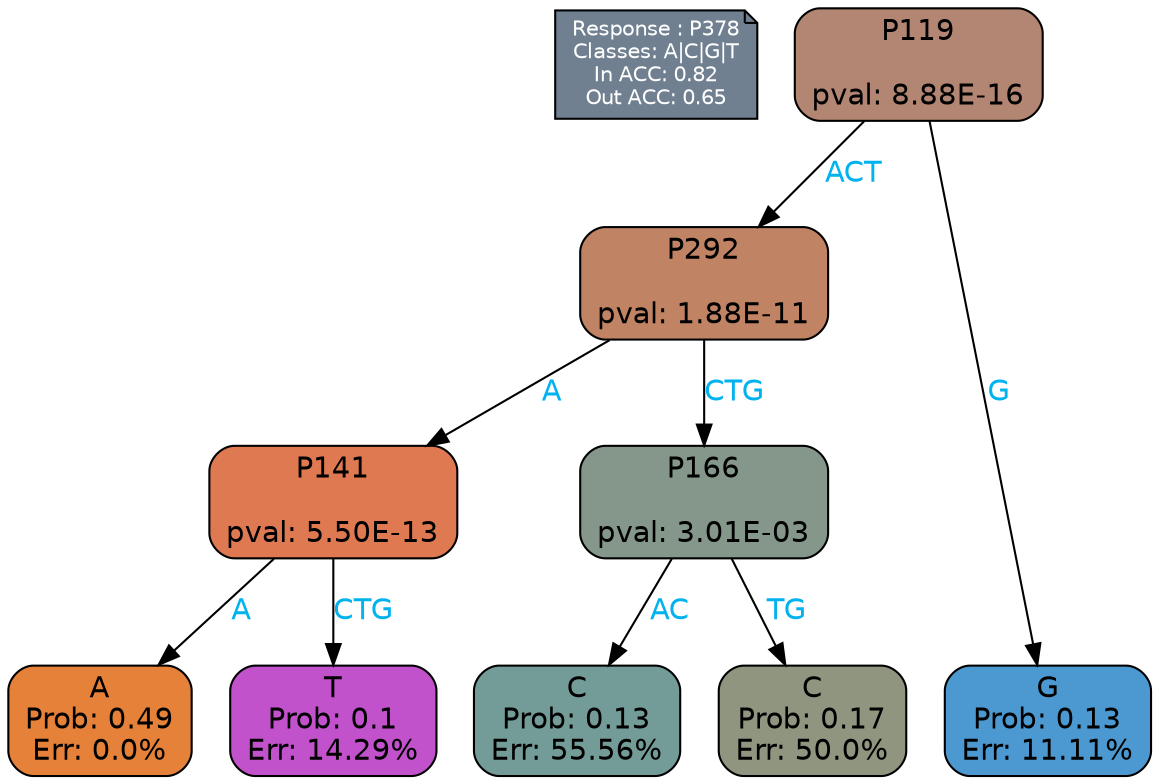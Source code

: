 digraph Tree {
node [shape=box, style="filled, rounded", color="black", fontname=helvetica] ;
graph [ranksep=equally, splines=polylines, bgcolor=transparent, dpi=600] ;
edge [fontname=helvetica] ;
LEGEND [label="Response : P378
Classes: A|C|G|T
In ACC: 0.82
Out ACC: 0.65
",shape=note,align=left,style=filled,fillcolor="slategray",fontcolor="white",fontsize=10];1 [label="P119

pval: 8.88E-16", fillcolor="#b28672"] ;
2 [label="P292

pval: 1.88E-11", fillcolor="#c08364"] ;
3 [label="P141

pval: 5.50E-13", fillcolor="#df7951"] ;
4 [label="A
Prob: 0.49
Err: 0.0%", fillcolor="#e58139"] ;
5 [label="T
Prob: 0.1
Err: 14.29%", fillcolor="#c251cc"] ;
6 [label="P166

pval: 3.01E-03", fillcolor="#84978a"] ;
7 [label="C
Prob: 0.13
Err: 55.56%", fillcolor="#739b98"] ;
8 [label="C
Prob: 0.17
Err: 50.0%", fillcolor="#909580"] ;
9 [label="G
Prob: 0.13
Err: 11.11%", fillcolor="#4c99d1"] ;
1 -> 9 [label="G",fontcolor=deepskyblue2] ;
1 -> 2 [label="ACT",fontcolor=deepskyblue2] ;
2 -> 3 [label="A",fontcolor=deepskyblue2] ;
2 -> 6 [label="CTG",fontcolor=deepskyblue2] ;
3 -> 4 [label="A",fontcolor=deepskyblue2] ;
3 -> 5 [label="CTG",fontcolor=deepskyblue2] ;
6 -> 8 [label="TG",fontcolor=deepskyblue2] ;
6 -> 7 [label="AC",fontcolor=deepskyblue2] ;
{rank = same; 4;5;7;8;9;}{rank = same; LEGEND;1;}}